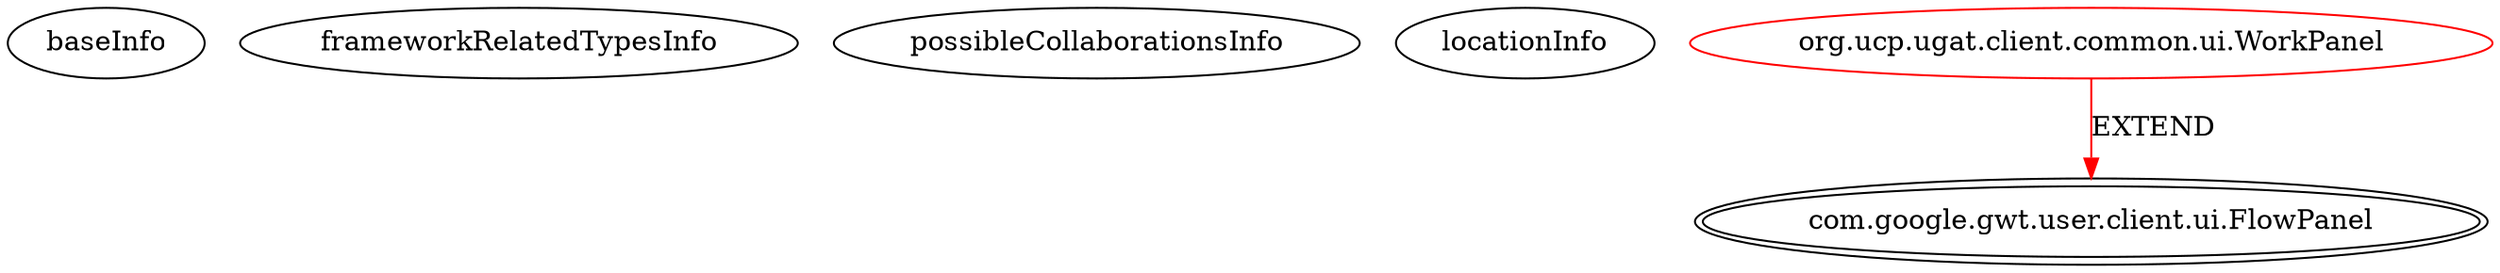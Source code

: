 digraph {
baseInfo[graphId=3052,category="extension_graph",isAnonymous=false,possibleRelation=false]
frameworkRelatedTypesInfo[0="com.google.gwt.user.client.ui.FlowPanel"]
possibleCollaborationsInfo[]
locationInfo[projectName="hmiguellima-ugat",filePath="/hmiguellima-ugat/ugat-master/src/org/ucp/ugat/client/common/ui/WorkPanel.java",contextSignature="WorkPanel",graphId="3052"]
0[label="org.ucp.ugat.client.common.ui.WorkPanel",vertexType="ROOT_CLIENT_CLASS_DECLARATION",isFrameworkType=false,color=red]
1[label="com.google.gwt.user.client.ui.FlowPanel",vertexType="FRAMEWORK_CLASS_TYPE",isFrameworkType=true,peripheries=2]
0->1[label="EXTEND",color=red]
}
